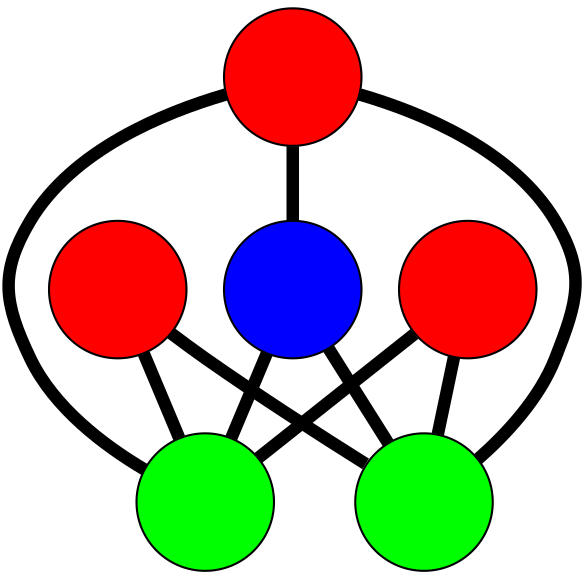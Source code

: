 graph G {
	graph [bb="-144.53,-186.01,178.83,179.2",
		overlap=false,
		sep=0.0,
		splines=true
	];
	node [color=black,
		fixedsize=true,
		fontname="Latin Modern Math",
		fontsize=42,
		height=.92,
		label="\N",
		penwidth=1,
		shape=circle,
		width=.92
	];
	edge [color=black,
		penwidth=6,
		style=bold
	];
	0	 [fillcolor=red,
		height=0.91667,
		label="",
		pos="-111.53,93.289",
		style=filled,
		width=0.91667];
	3	 [fillcolor=blue,
		height=0.91667,
		label="",
		pos="11.278,146.2",
		style=filled,
		width=0.91667];
	0 -- 3	 [pos="-81.171,106.37 -62.278,114.51 -38.063,124.94 -19.155,133.08"];
	4	 [fillcolor=green,
		height=0.91667,
		label="",
		pos="41.267,9.884",
		style=filled,
		width=0.91667];
	0 -- 4	 [pos="-82.429,77.405 -55.241,62.564 -14.877,40.531 12.276,25.709"];
	5	 [fillcolor=green,
		height=0.91667,
		label="",
		pos="-32.74,-21.948",
		style=filled,
		width=0.91667];
	0 -- 5	 [pos="-92.856,65.98 -80.388,47.743 -64.048,23.843 -51.551,5.5648"];
	1	 [fillcolor=red,
		height=0.91667,
		label="",
		pos="-54.107,-153.01",
		style=filled,
		width=0.91667];
	1 -- 4	 [pos="-37.276,-124.26 -19.896,-94.578 7.067,-48.528 24.444,-18.849"];
	1 -- 5	 [pos="-48.77,-120.27 -45.507,-100.26 -41.347,-74.742 -38.083,-54.719"];
	2	 [fillcolor=red,
		height=0.91667,
		label="",
		pos="145.83,-74.412",
		style=filled,
		width=0.91667];
	2 -- 4	 [pos="119.98,-53.575 103.9,-40.606 83.278,-23.984 67.179,-11.006"];
	2 -- 5	 [pos="113.91,-65.033 81.502,-55.513 31.62,-40.857 -0.79133,-31.335"];
	3 -- 4	 [pos="18.385,113.89 23.131,92.32 29.351,64.05 34.107,42.428"];
	3 -- 5	 [pos="2.895,114.17 -4.9126,84.349 -16.492,40.118 -24.313,10.241"];
}
